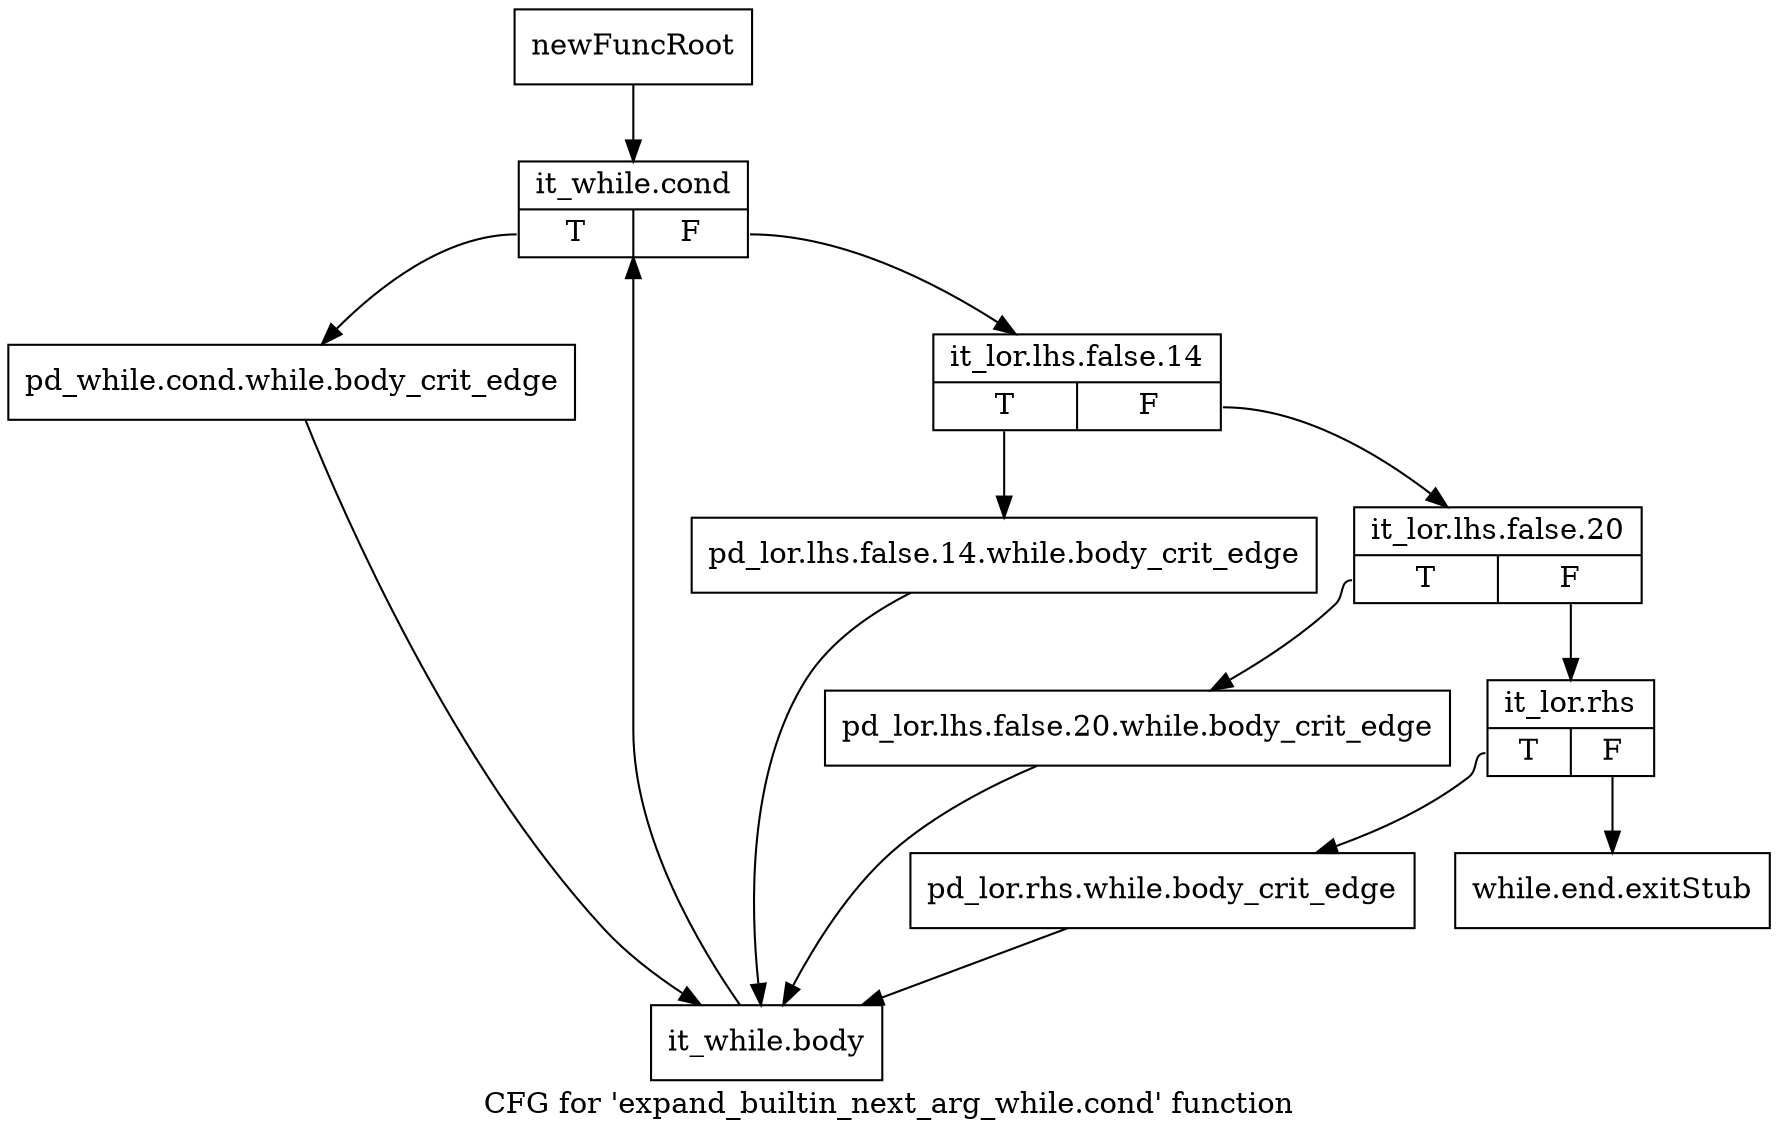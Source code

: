 digraph "CFG for 'expand_builtin_next_arg_while.cond' function" {
	label="CFG for 'expand_builtin_next_arg_while.cond' function";

	Node0x79e3d40 [shape=record,label="{newFuncRoot}"];
	Node0x79e3d40 -> Node0x79e3de0;
	Node0x79e3d90 [shape=record,label="{while.end.exitStub}"];
	Node0x79e3de0 [shape=record,label="{it_while.cond|{<s0>T|<s1>F}}"];
	Node0x79e3de0:s0 -> Node0x79e4010;
	Node0x79e3de0:s1 -> Node0x79e3e30;
	Node0x79e3e30 [shape=record,label="{it_lor.lhs.false.14|{<s0>T|<s1>F}}"];
	Node0x79e3e30:s0 -> Node0x79e3fc0;
	Node0x79e3e30:s1 -> Node0x79e3e80;
	Node0x79e3e80 [shape=record,label="{it_lor.lhs.false.20|{<s0>T|<s1>F}}"];
	Node0x79e3e80:s0 -> Node0x79e3f70;
	Node0x79e3e80:s1 -> Node0x79e3ed0;
	Node0x79e3ed0 [shape=record,label="{it_lor.rhs|{<s0>T|<s1>F}}"];
	Node0x79e3ed0:s0 -> Node0x79e3f20;
	Node0x79e3ed0:s1 -> Node0x79e3d90;
	Node0x79e3f20 [shape=record,label="{pd_lor.rhs.while.body_crit_edge}"];
	Node0x79e3f20 -> Node0x79e4060;
	Node0x79e3f70 [shape=record,label="{pd_lor.lhs.false.20.while.body_crit_edge}"];
	Node0x79e3f70 -> Node0x79e4060;
	Node0x79e3fc0 [shape=record,label="{pd_lor.lhs.false.14.while.body_crit_edge}"];
	Node0x79e3fc0 -> Node0x79e4060;
	Node0x79e4010 [shape=record,label="{pd_while.cond.while.body_crit_edge}"];
	Node0x79e4010 -> Node0x79e4060;
	Node0x79e4060 [shape=record,label="{it_while.body}"];
	Node0x79e4060 -> Node0x79e3de0;
}
